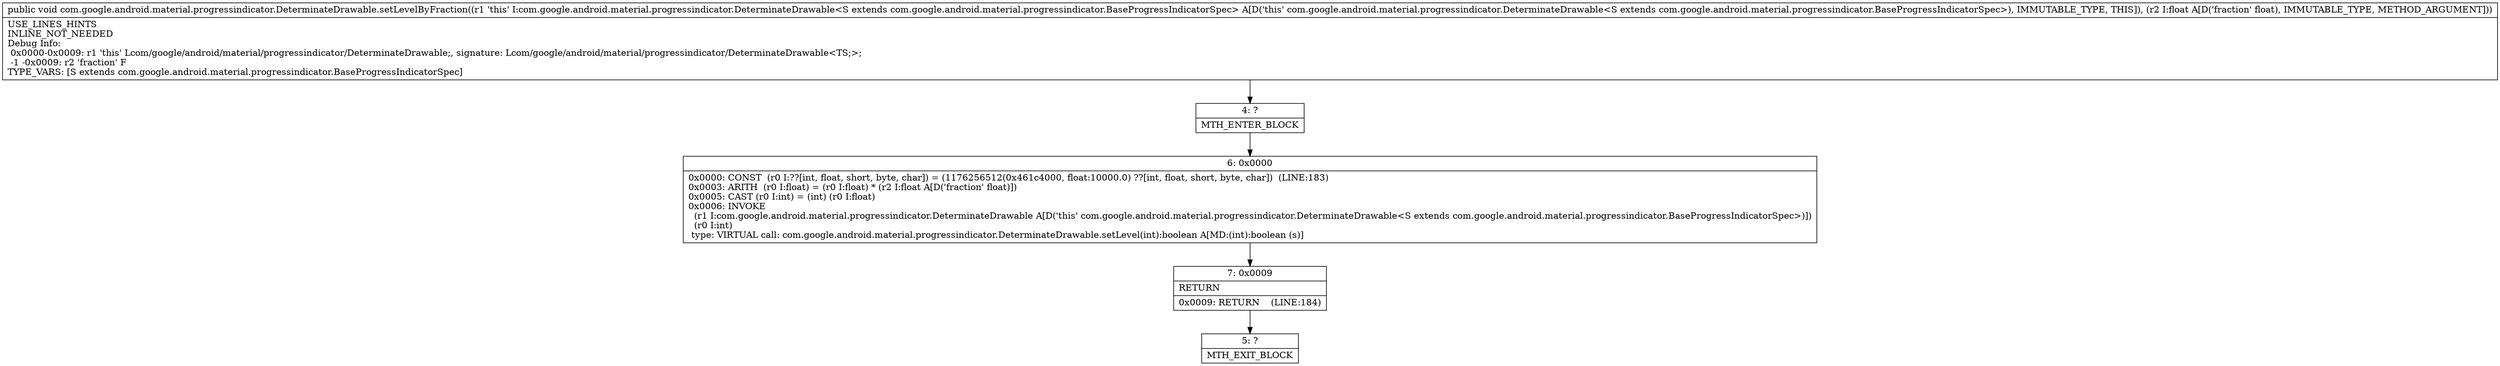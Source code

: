 digraph "CFG forcom.google.android.material.progressindicator.DeterminateDrawable.setLevelByFraction(F)V" {
Node_4 [shape=record,label="{4\:\ ?|MTH_ENTER_BLOCK\l}"];
Node_6 [shape=record,label="{6\:\ 0x0000|0x0000: CONST  (r0 I:??[int, float, short, byte, char]) = (1176256512(0x461c4000, float:10000.0) ??[int, float, short, byte, char])  (LINE:183)\l0x0003: ARITH  (r0 I:float) = (r0 I:float) * (r2 I:float A[D('fraction' float)]) \l0x0005: CAST (r0 I:int) = (int) (r0 I:float) \l0x0006: INVOKE  \l  (r1 I:com.google.android.material.progressindicator.DeterminateDrawable A[D('this' com.google.android.material.progressindicator.DeterminateDrawable\<S extends com.google.android.material.progressindicator.BaseProgressIndicatorSpec\>)])\l  (r0 I:int)\l type: VIRTUAL call: com.google.android.material.progressindicator.DeterminateDrawable.setLevel(int):boolean A[MD:(int):boolean (s)]\l}"];
Node_7 [shape=record,label="{7\:\ 0x0009|RETURN\l|0x0009: RETURN    (LINE:184)\l}"];
Node_5 [shape=record,label="{5\:\ ?|MTH_EXIT_BLOCK\l}"];
MethodNode[shape=record,label="{public void com.google.android.material.progressindicator.DeterminateDrawable.setLevelByFraction((r1 'this' I:com.google.android.material.progressindicator.DeterminateDrawable\<S extends com.google.android.material.progressindicator.BaseProgressIndicatorSpec\> A[D('this' com.google.android.material.progressindicator.DeterminateDrawable\<S extends com.google.android.material.progressindicator.BaseProgressIndicatorSpec\>), IMMUTABLE_TYPE, THIS]), (r2 I:float A[D('fraction' float), IMMUTABLE_TYPE, METHOD_ARGUMENT]))  | USE_LINES_HINTS\lINLINE_NOT_NEEDED\lDebug Info:\l  0x0000\-0x0009: r1 'this' Lcom\/google\/android\/material\/progressindicator\/DeterminateDrawable;, signature: Lcom\/google\/android\/material\/progressindicator\/DeterminateDrawable\<TS;\>;\l  \-1 \-0x0009: r2 'fraction' F\lTYPE_VARS: [S extends com.google.android.material.progressindicator.BaseProgressIndicatorSpec]\l}"];
MethodNode -> Node_4;Node_4 -> Node_6;
Node_6 -> Node_7;
Node_7 -> Node_5;
}

